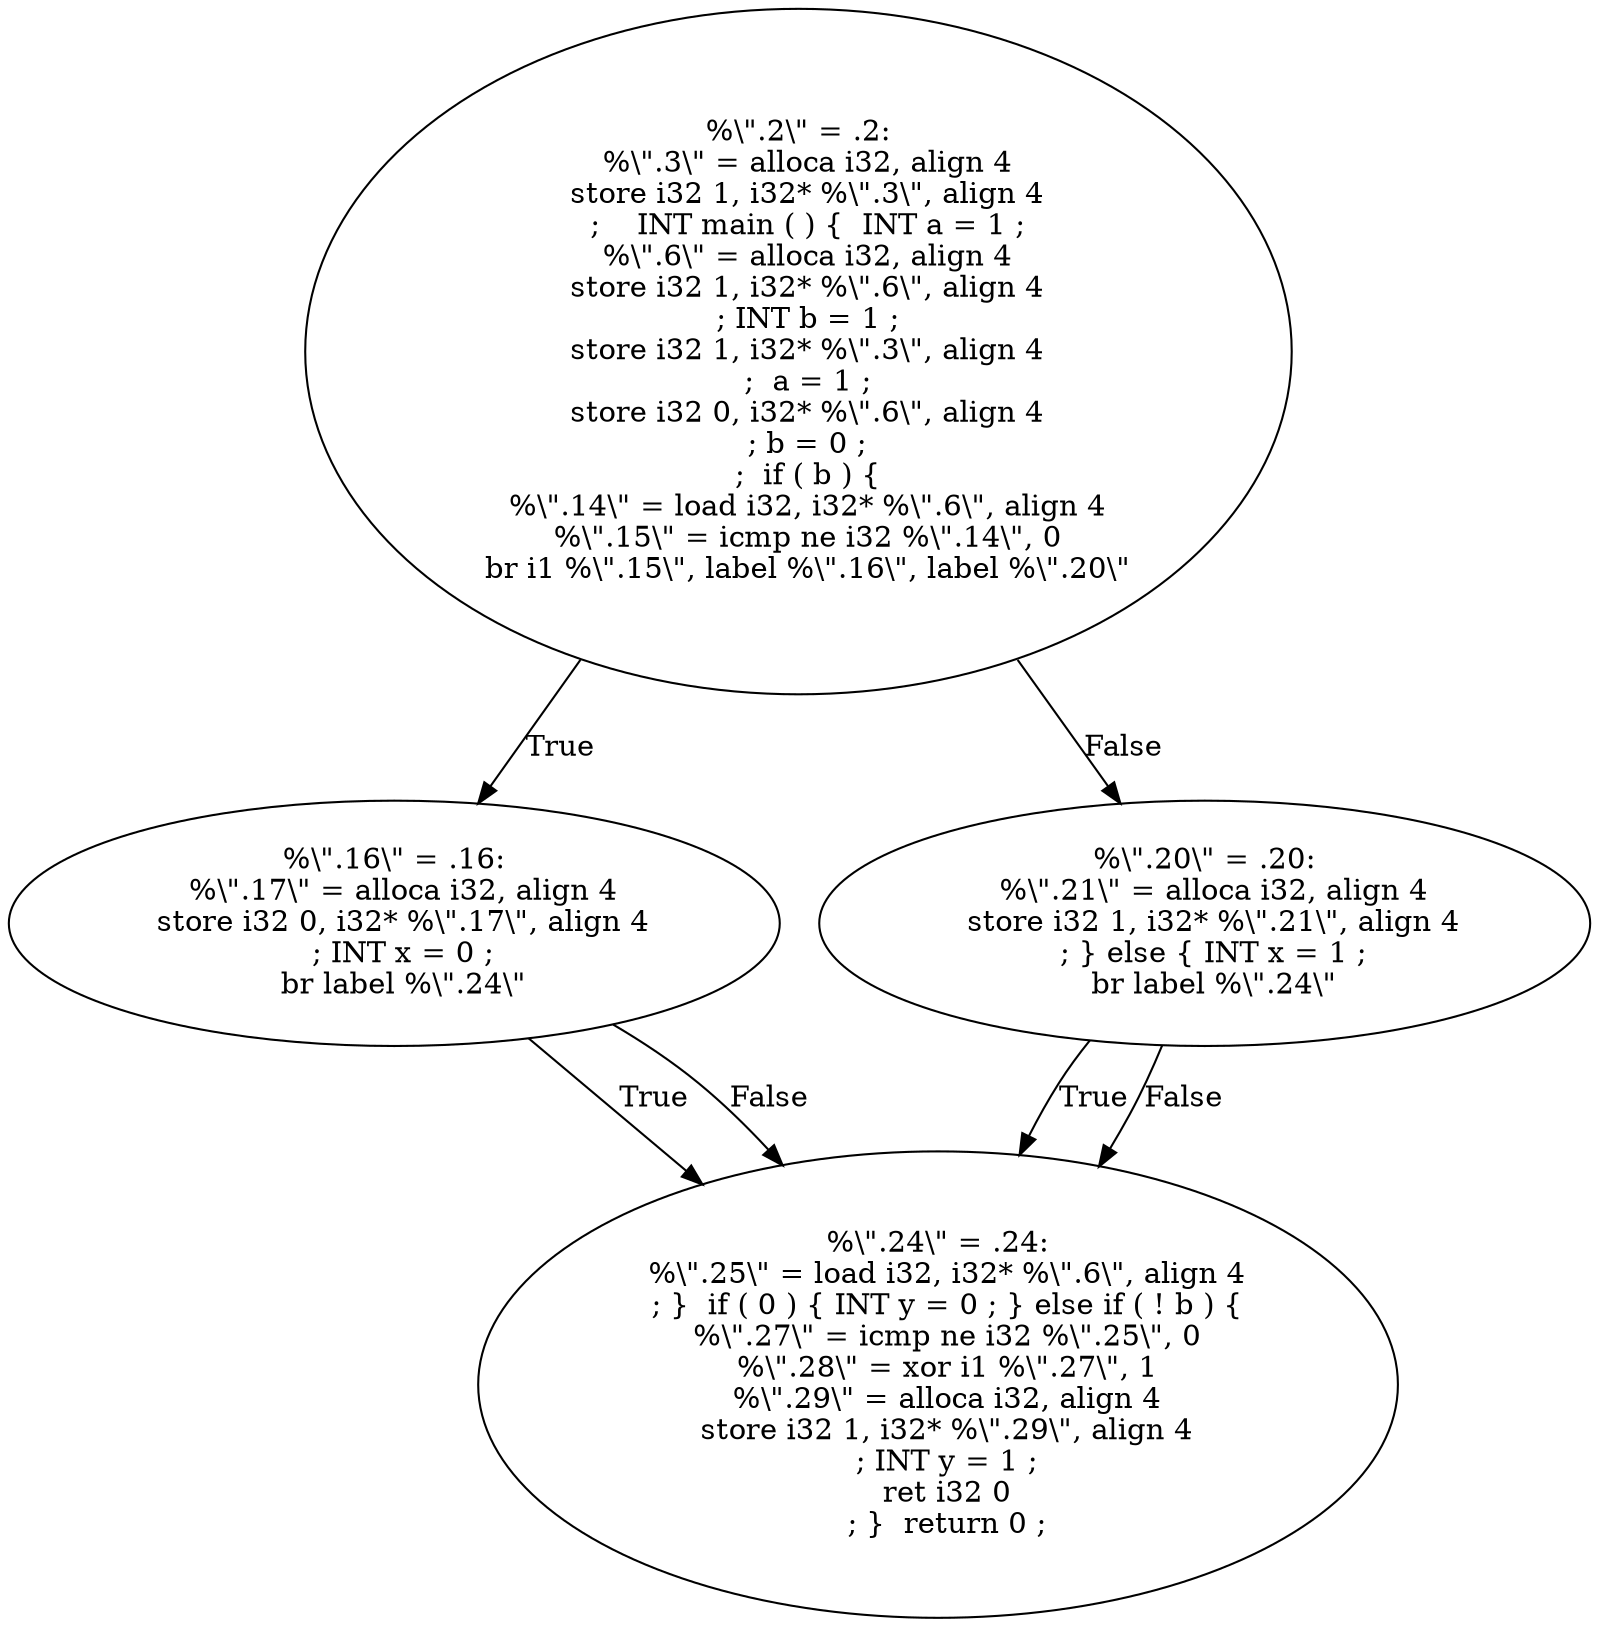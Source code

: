 digraph AST {
  "135765456498752" [label="%\\\".2\\\" = .2:
  %\\\".3\\\" = alloca i32, align 4
  store i32 1, i32* %\\\".3\\\", align 4
  ;    INT main ( ) {  INT a = 1 ;
  %\\\".6\\\" = alloca i32, align 4
  store i32 1, i32* %\\\".6\\\", align 4
  ; INT b = 1 ;
  store i32 1, i32* %\\\".3\\\", align 4
  ;  a = 1 ;
  store i32 0, i32* %\\\".6\\\", align 4
  ; b = 0 ;
  ;  if ( b ) {
  %\\\".14\\\" = load i32, i32* %\\\".6\\\", align 4
  %\\\".15\\\" = icmp ne i32 %\\\".14\\\", 0
  br i1 %\\\".15\\\", label %\\\".16\\\", label %\\\".20\\\""];
  "135765456498752" -> "135765456419088" [label="True"];
  "135765456498752" -> "135765456499040" [label="False"];
  "135765456419088" [label="%\\\".16\\\" = .16:
  %\\\".17\\\" = alloca i32, align 4
  store i32 0, i32* %\\\".17\\\", align 4
  ; INT x = 0 ;
  br label %\\\".24\\\""];
  "135765456419088" -> "135765456493184" [label="True"];
  "135765456419088" -> "135765456493184" [label="False"];
  "135765456493184" [label="%\\\".24\\\" = .24:
  %\\\".25\\\" = load i32, i32* %\\\".6\\\", align 4
  ; }  if ( 0 ) { INT y = 0 ; } else if ( ! b ) {
  %\\\".27\\\" = icmp ne i32 %\\\".25\\\", 0
  %\\\".28\\\" = xor i1 %\\\".27\\\", 1
  %\\\".29\\\" = alloca i32, align 4
  store i32 1, i32* %\\\".29\\\", align 4
  ; INT y = 1 ;
  ret i32 0
  ; }  return 0 ;"];
  "135765456499040" [label="%\\\".20\\\" = .20:
  %\\\".21\\\" = alloca i32, align 4
  store i32 1, i32* %\\\".21\\\", align 4
  ; } else { INT x = 1 ;
  br label %\\\".24\\\""];
  "135765456499040" -> "135765456493184" [label="True"];
  "135765456499040" -> "135765456493184" [label="False"];
}
